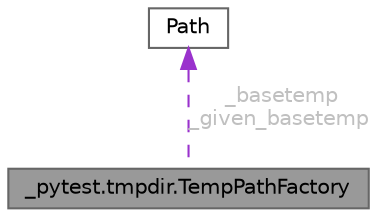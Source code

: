 digraph "_pytest.tmpdir.TempPathFactory"
{
 // LATEX_PDF_SIZE
  bgcolor="transparent";
  edge [fontname=Helvetica,fontsize=10,labelfontname=Helvetica,labelfontsize=10];
  node [fontname=Helvetica,fontsize=10,shape=box,height=0.2,width=0.4];
  Node1 [id="Node000001",label="_pytest.tmpdir.TempPathFactory",height=0.2,width=0.4,color="gray40", fillcolor="grey60", style="filled", fontcolor="black",tooltip=" "];
  Node2 -> Node1 [id="edge1_Node000001_Node000002",dir="back",color="darkorchid3",style="dashed",tooltip=" ",label=" _basetemp\n_given_basetemp",fontcolor="grey" ];
  Node2 [id="Node000002",label="Path",height=0.2,width=0.4,color="gray40", fillcolor="white", style="filled",tooltip=" "];
}
